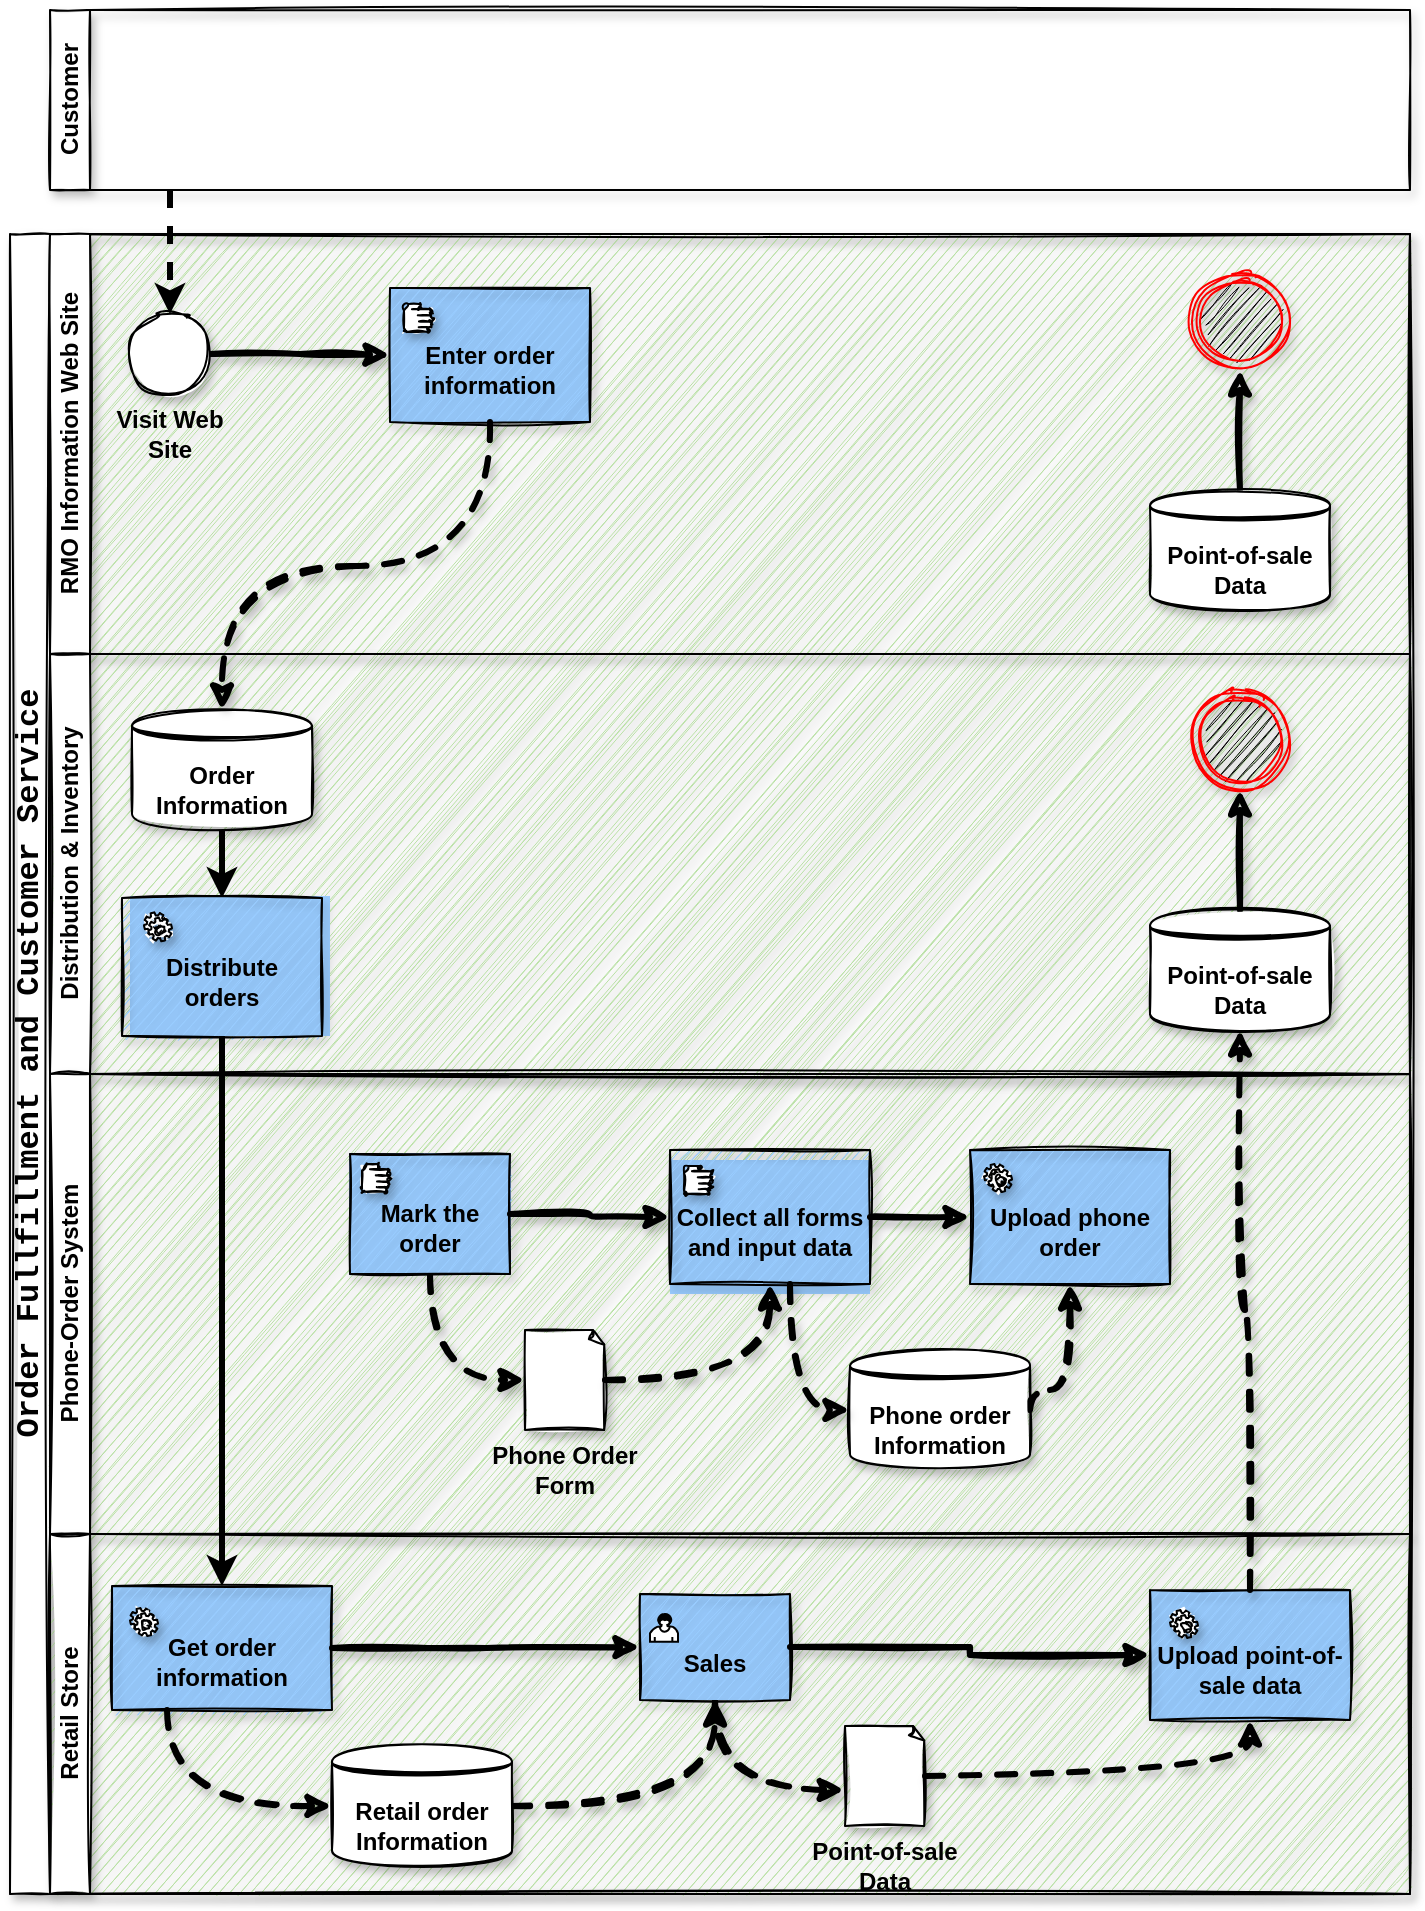 <mxfile version="14.6.1" type="github">
  <diagram id="prtHgNgQTEPvFCAcTncT" name="Page-1">
    <mxGraphModel dx="990" dy="548" grid="1" gridSize="10" guides="1" tooltips="1" connect="1" arrows="1" fold="1" page="1" pageScale="1" pageWidth="827" pageHeight="1169" math="0" shadow="0">
      <root>
        <mxCell id="0" />
        <mxCell id="1" parent="0" />
        <mxCell id="dNxyNK7c78bLwvsdeMH5-19" value="&lt;div style=&quot;font-family: &amp;#34;consolas&amp;#34; , &amp;#34;courier new&amp;#34; , monospace ; font-weight: normal ; line-height: 27px&quot;&gt;&lt;span style=&quot;font-weight: bold&quot;&gt;&lt;font style=&quot;font-size: 16px&quot;&gt;Order&amp;nbsp;Fullfillment&amp;nbsp;and&amp;nbsp;Customer&amp;nbsp;Service&lt;/font&gt;&lt;/span&gt;&lt;/div&gt;" style="swimlane;html=1;childLayout=stackLayout;resizeParent=1;resizeParentMax=0;horizontal=0;startSize=20;horizontalStack=0;shadow=1;sketch=1;swimlaneFillColor=#B9E0A5;rounded=0;glass=0;" parent="1" vertex="1">
          <mxGeometry x="80" y="122" width="700" height="830" as="geometry">
            <mxRectangle x="120" y="120" width="40" height="370" as="alternateBounds" />
          </mxGeometry>
        </mxCell>
        <mxCell id="589XAvg-LLkNVb0MRYLu-1" value="RMO Information Web Site" style="swimlane;html=1;startSize=20;horizontal=0;shadow=1;sketch=1;" vertex="1" parent="dNxyNK7c78bLwvsdeMH5-19">
          <mxGeometry x="20" width="680" height="210" as="geometry">
            <mxRectangle x="20" width="670" height="20" as="alternateBounds" />
          </mxGeometry>
        </mxCell>
        <mxCell id="589XAvg-LLkNVb0MRYLu-2" style="edgeStyle=orthogonalEdgeStyle;sketch=1;orthogonalLoop=1;jettySize=auto;html=1;entryX=0;entryY=0.5;entryDx=0;entryDy=0;shadow=1;strokeWidth=3;rounded=0;" edge="1" parent="589XAvg-LLkNVb0MRYLu-1" source="589XAvg-LLkNVb0MRYLu-11" target="589XAvg-LLkNVb0MRYLu-5">
          <mxGeometry relative="1" as="geometry" />
        </mxCell>
        <mxCell id="589XAvg-LLkNVb0MRYLu-4" value="" style="group;fillColor=#99CCFF;" vertex="1" connectable="0" parent="589XAvg-LLkNVb0MRYLu-1">
          <mxGeometry x="170" y="27" width="100" height="67" as="geometry" />
        </mxCell>
        <mxCell id="589XAvg-LLkNVb0MRYLu-5" value="&lt;b&gt;&lt;br&gt;Enter order information&lt;/b&gt;" style="rounded=0;whiteSpace=wrap;html=1;shadow=1;glass=0;sketch=1;fillColor=#99CCFF;" vertex="1" parent="589XAvg-LLkNVb0MRYLu-4">
          <mxGeometry width="100" height="67" as="geometry" />
        </mxCell>
        <mxCell id="589XAvg-LLkNVb0MRYLu-6" value="" style="shape=mxgraph.bpmn.manual_task;html=1;outlineConnect=0;rounded=0;shadow=1;glass=0;sketch=1;" vertex="1" parent="589XAvg-LLkNVb0MRYLu-4">
          <mxGeometry x="7" y="8" width="14" height="14" as="geometry" />
        </mxCell>
        <mxCell id="589XAvg-LLkNVb0MRYLu-8" style="edgeStyle=orthogonalEdgeStyle;sketch=1;orthogonalLoop=1;jettySize=auto;html=1;shadow=1;strokeWidth=3;rounded=0;" edge="1" parent="589XAvg-LLkNVb0MRYLu-1" source="589XAvg-LLkNVb0MRYLu-9" target="589XAvg-LLkNVb0MRYLu-13">
          <mxGeometry relative="1" as="geometry" />
        </mxCell>
        <mxCell id="589XAvg-LLkNVb0MRYLu-9" value="&lt;b&gt;Point-of-sale Data&lt;/b&gt;" style="shape=datastore;whiteSpace=wrap;html=1;rounded=0;shadow=1;glass=0;sketch=1;" vertex="1" parent="589XAvg-LLkNVb0MRYLu-1">
          <mxGeometry x="550" y="128" width="90" height="60" as="geometry" />
        </mxCell>
        <mxCell id="589XAvg-LLkNVb0MRYLu-10" value="" style="group" vertex="1" connectable="0" parent="589XAvg-LLkNVb0MRYLu-1">
          <mxGeometry x="25" y="40" width="70" height="70" as="geometry" />
        </mxCell>
        <mxCell id="589XAvg-LLkNVb0MRYLu-11" value="" style="ellipse;whiteSpace=wrap;html=1;shadow=1;sketch=1;" vertex="1" parent="589XAvg-LLkNVb0MRYLu-10">
          <mxGeometry x="15" width="40" height="40" as="geometry" />
        </mxCell>
        <mxCell id="589XAvg-LLkNVb0MRYLu-12" value="&lt;b&gt;Visit Web Site&lt;/b&gt;" style="text;html=1;strokeColor=none;fillColor=none;align=center;verticalAlign=middle;whiteSpace=wrap;rounded=0;shadow=1;glass=0;" vertex="1" parent="589XAvg-LLkNVb0MRYLu-10">
          <mxGeometry y="50" width="70" height="20" as="geometry" />
        </mxCell>
        <mxCell id="589XAvg-LLkNVb0MRYLu-13" value="" style="ellipse;html=1;shape=endState;fillColor=#000000;strokeColor=#ff0000;rounded=0;shadow=1;glass=0;sketch=1;" vertex="1" parent="589XAvg-LLkNVb0MRYLu-1">
          <mxGeometry x="570.5" y="18" width="49" height="50" as="geometry" />
        </mxCell>
        <mxCell id="dNxyNK7c78bLwvsdeMH5-20" value="Distribution &amp;amp; Inventory" style="swimlane;html=1;startSize=20;horizontal=0;shadow=1;sketch=1;" parent="dNxyNK7c78bLwvsdeMH5-19" vertex="1">
          <mxGeometry x="20" y="210" width="680" height="210" as="geometry">
            <mxRectangle x="20" width="670" height="20" as="alternateBounds" />
          </mxGeometry>
        </mxCell>
        <mxCell id="e2wK-yW2sYxYP3PSsNnn-109" style="edgeStyle=orthogonalEdgeStyle;sketch=1;orthogonalLoop=1;jettySize=auto;html=1;shadow=1;strokeWidth=3;rounded=0;" parent="dNxyNK7c78bLwvsdeMH5-20" source="e2wK-yW2sYxYP3PSsNnn-73" target="e2wK-yW2sYxYP3PSsNnn-108" edge="1">
          <mxGeometry relative="1" as="geometry" />
        </mxCell>
        <mxCell id="e2wK-yW2sYxYP3PSsNnn-73" value="&lt;b&gt;Point-of-sale Data&lt;/b&gt;" style="shape=datastore;whiteSpace=wrap;html=1;rounded=0;shadow=1;glass=0;sketch=1;" parent="dNxyNK7c78bLwvsdeMH5-20" vertex="1">
          <mxGeometry x="550" y="128" width="90" height="60" as="geometry" />
        </mxCell>
        <mxCell id="e2wK-yW2sYxYP3PSsNnn-108" value="" style="ellipse;html=1;shape=endState;fillColor=#000000;strokeColor=#ff0000;rounded=0;shadow=1;glass=0;sketch=1;" parent="dNxyNK7c78bLwvsdeMH5-20" vertex="1">
          <mxGeometry x="570.5" y="18" width="49" height="50" as="geometry" />
        </mxCell>
        <mxCell id="589XAvg-LLkNVb0MRYLu-91" style="edgeStyle=orthogonalEdgeStyle;rounded=0;orthogonalLoop=1;jettySize=auto;html=1;entryX=0.5;entryY=0;entryDx=0;entryDy=0;strokeWidth=3;" edge="1" parent="dNxyNK7c78bLwvsdeMH5-20" source="589XAvg-LLkNVb0MRYLu-3" target="589XAvg-LLkNVb0MRYLu-87">
          <mxGeometry relative="1" as="geometry" />
        </mxCell>
        <mxCell id="589XAvg-LLkNVb0MRYLu-3" value="&lt;b&gt;Order Information&lt;/b&gt;" style="shape=datastore;whiteSpace=wrap;html=1;rounded=0;shadow=1;glass=0;sketch=1;" vertex="1" parent="dNxyNK7c78bLwvsdeMH5-20">
          <mxGeometry x="41" y="28" width="90" height="60" as="geometry" />
        </mxCell>
        <mxCell id="589XAvg-LLkNVb0MRYLu-86" value="" style="group;fillColor=#99CCFF;" vertex="1" connectable="0" parent="dNxyNK7c78bLwvsdeMH5-20">
          <mxGeometry x="40" y="121" width="100" height="70" as="geometry" />
        </mxCell>
        <mxCell id="589XAvg-LLkNVb0MRYLu-90" value="" style="group" vertex="1" connectable="0" parent="589XAvg-LLkNVb0MRYLu-86">
          <mxGeometry width="100" height="70" as="geometry" />
        </mxCell>
        <mxCell id="589XAvg-LLkNVb0MRYLu-92" value="" style="group" vertex="1" connectable="0" parent="589XAvg-LLkNVb0MRYLu-90">
          <mxGeometry x="-4" y="1" width="100" height="69" as="geometry" />
        </mxCell>
        <mxCell id="589XAvg-LLkNVb0MRYLu-87" value="&lt;b&gt;&lt;br&gt;Distribute &lt;br&gt;orders&lt;/b&gt;" style="rounded=0;whiteSpace=wrap;html=1;shadow=1;glass=0;sketch=1;fillColor=#99CCFF;" vertex="1" parent="589XAvg-LLkNVb0MRYLu-92">
          <mxGeometry width="100" height="69" as="geometry" />
        </mxCell>
        <mxCell id="589XAvg-LLkNVb0MRYLu-89" value="" style="shape=mxgraph.bpmn.service_task;html=1;outlineConnect=0;rounded=0;shadow=1;glass=0;sketch=1;" vertex="1" parent="589XAvg-LLkNVb0MRYLu-92">
          <mxGeometry x="11" y="7.209" width="14" height="14.418" as="geometry" />
        </mxCell>
        <mxCell id="dNxyNK7c78bLwvsdeMH5-21" value="Phone-Order System" style="swimlane;html=1;startSize=20;horizontal=0;shadow=1;sketch=1;" parent="dNxyNK7c78bLwvsdeMH5-19" vertex="1">
          <mxGeometry x="20" y="420" width="680" height="230" as="geometry" />
        </mxCell>
        <mxCell id="e2wK-yW2sYxYP3PSsNnn-47" style="edgeStyle=orthogonalEdgeStyle;curved=1;sketch=1;orthogonalLoop=1;jettySize=auto;html=1;entryX=0;entryY=0.5;entryDx=0;entryDy=0;entryPerimeter=0;shadow=1;dashed=1;strokeWidth=3;exitX=0.5;exitY=1;exitDx=0;exitDy=0;" parent="dNxyNK7c78bLwvsdeMH5-21" source="dNxyNK7c78bLwvsdeMH5-26" target="e2wK-yW2sYxYP3PSsNnn-40" edge="1">
          <mxGeometry relative="1" as="geometry" />
        </mxCell>
        <mxCell id="e2wK-yW2sYxYP3PSsNnn-45" value="" style="group" parent="dNxyNK7c78bLwvsdeMH5-21" vertex="1" connectable="0">
          <mxGeometry x="220" y="128" width="75" height="80" as="geometry" />
        </mxCell>
        <mxCell id="e2wK-yW2sYxYP3PSsNnn-40" value="" style="whiteSpace=wrap;html=1;shape=mxgraph.basic.document;rounded=0;shadow=1;glass=0;sketch=1;" parent="e2wK-yW2sYxYP3PSsNnn-45" vertex="1">
          <mxGeometry x="17.5" width="40" height="50" as="geometry" />
        </mxCell>
        <mxCell id="e2wK-yW2sYxYP3PSsNnn-41" value="&lt;b&gt;Phone Order Form&lt;/b&gt;" style="text;html=1;strokeColor=none;fillColor=none;align=center;verticalAlign=middle;whiteSpace=wrap;rounded=0;shadow=1;glass=0;" parent="e2wK-yW2sYxYP3PSsNnn-45" vertex="1">
          <mxGeometry y="60" width="75" height="20" as="geometry" />
        </mxCell>
        <mxCell id="e2wK-yW2sYxYP3PSsNnn-51" value="" style="shape=mxgraph.bpmn.manual_task;html=1;outlineConnect=0;rounded=0;shadow=1;glass=0;sketch=1;" parent="dNxyNK7c78bLwvsdeMH5-21" vertex="1">
          <mxGeometry x="317" y="49" width="14" height="14" as="geometry" />
        </mxCell>
        <mxCell id="e2wK-yW2sYxYP3PSsNnn-52" value="" style="group;strokeColor=#6c8ebf;fillColor=#99CCFF;" parent="dNxyNK7c78bLwvsdeMH5-21" vertex="1" connectable="0">
          <mxGeometry x="150" y="40" width="80" height="60" as="geometry" />
        </mxCell>
        <mxCell id="dNxyNK7c78bLwvsdeMH5-26" value="&lt;b&gt;&lt;br&gt;Mark the order&lt;/b&gt;" style="rounded=0;whiteSpace=wrap;html=1;fontFamily=Helvetica;fontSize=12;fontColor=#000000;align=center;shadow=1;sketch=1;fillStyle=auto;fillColor=#99CCFF;" parent="e2wK-yW2sYxYP3PSsNnn-52" vertex="1">
          <mxGeometry width="80" height="60" as="geometry" />
        </mxCell>
        <mxCell id="e2wK-yW2sYxYP3PSsNnn-39" value="" style="shape=mxgraph.bpmn.manual_task;html=1;outlineConnect=0;rounded=0;shadow=1;glass=0;sketch=1;" parent="e2wK-yW2sYxYP3PSsNnn-52" vertex="1">
          <mxGeometry x="6" y="5" width="14" height="14" as="geometry" />
        </mxCell>
        <mxCell id="e2wK-yW2sYxYP3PSsNnn-54" value="" style="group;fillColor=#99CCFF;" parent="dNxyNK7c78bLwvsdeMH5-21" vertex="1" connectable="0">
          <mxGeometry x="310" y="43" width="100" height="67" as="geometry" />
        </mxCell>
        <mxCell id="e2wK-yW2sYxYP3PSsNnn-50" value="&lt;b&gt;&lt;br&gt;Collect all forms and input data&lt;/b&gt;" style="rounded=0;whiteSpace=wrap;html=1;shadow=1;glass=0;sketch=1;fillColor=#99CCFF;" parent="e2wK-yW2sYxYP3PSsNnn-54" vertex="1">
          <mxGeometry y="-5" width="100" height="67" as="geometry" />
        </mxCell>
        <mxCell id="e2wK-yW2sYxYP3PSsNnn-53" value="" style="shape=mxgraph.bpmn.manual_task;html=1;outlineConnect=0;rounded=0;shadow=1;glass=0;sketch=1;" parent="e2wK-yW2sYxYP3PSsNnn-54" vertex="1">
          <mxGeometry x="7" y="3" width="14" height="14" as="geometry" />
        </mxCell>
        <mxCell id="e2wK-yW2sYxYP3PSsNnn-55" style="edgeStyle=orthogonalEdgeStyle;curved=1;sketch=1;orthogonalLoop=1;jettySize=auto;html=1;entryX=0.5;entryY=1;entryDx=0;entryDy=0;shadow=1;dashed=1;strokeWidth=3;" parent="dNxyNK7c78bLwvsdeMH5-21" source="e2wK-yW2sYxYP3PSsNnn-40" target="e2wK-yW2sYxYP3PSsNnn-50" edge="1">
          <mxGeometry relative="1" as="geometry" />
        </mxCell>
        <mxCell id="e2wK-yW2sYxYP3PSsNnn-56" style="edgeStyle=orthogonalEdgeStyle;curved=1;sketch=1;orthogonalLoop=1;jettySize=auto;html=1;entryX=0;entryY=0.5;entryDx=0;entryDy=0;shadow=1;strokeWidth=3;" parent="dNxyNK7c78bLwvsdeMH5-21" source="dNxyNK7c78bLwvsdeMH5-26" target="e2wK-yW2sYxYP3PSsNnn-50" edge="1">
          <mxGeometry relative="1" as="geometry" />
        </mxCell>
        <mxCell id="e2wK-yW2sYxYP3PSsNnn-57" value="" style="group;container=1;" parent="dNxyNK7c78bLwvsdeMH5-21" vertex="1" connectable="0">
          <mxGeometry x="460" y="43" width="100" height="67" as="geometry" />
        </mxCell>
        <mxCell id="e2wK-yW2sYxYP3PSsNnn-60" value="" style="group;fillColor=#99CCFF;" parent="e2wK-yW2sYxYP3PSsNnn-57" vertex="1" connectable="0">
          <mxGeometry y="-5" width="100" height="67" as="geometry" />
        </mxCell>
        <mxCell id="e2wK-yW2sYxYP3PSsNnn-67" value="" style="group" parent="e2wK-yW2sYxYP3PSsNnn-60" vertex="1" connectable="0">
          <mxGeometry width="100" height="67" as="geometry" />
        </mxCell>
        <mxCell id="e2wK-yW2sYxYP3PSsNnn-77" value="" style="group" parent="e2wK-yW2sYxYP3PSsNnn-67" vertex="1" connectable="0">
          <mxGeometry width="100" height="67" as="geometry" />
        </mxCell>
        <mxCell id="e2wK-yW2sYxYP3PSsNnn-58" value="&lt;b&gt;&lt;br&gt;Upload phone order&lt;/b&gt;" style="rounded=0;whiteSpace=wrap;html=1;shadow=1;glass=0;sketch=1;fillColor=#99CCFF;" parent="e2wK-yW2sYxYP3PSsNnn-77" vertex="1">
          <mxGeometry width="100" height="67" as="geometry" />
        </mxCell>
        <mxCell id="e2wK-yW2sYxYP3PSsNnn-76" value="" style="shape=mxgraph.bpmn.service_task;html=1;outlineConnect=0;rounded=0;shadow=1;glass=0;sketch=1;" parent="e2wK-yW2sYxYP3PSsNnn-77" vertex="1">
          <mxGeometry x="7" y="7" width="14" height="14" as="geometry" />
        </mxCell>
        <mxCell id="e2wK-yW2sYxYP3PSsNnn-61" style="edgeStyle=orthogonalEdgeStyle;curved=1;sketch=1;orthogonalLoop=1;jettySize=auto;html=1;entryX=0;entryY=0.5;entryDx=0;entryDy=0;shadow=1;strokeWidth=3;" parent="dNxyNK7c78bLwvsdeMH5-21" source="e2wK-yW2sYxYP3PSsNnn-50" target="e2wK-yW2sYxYP3PSsNnn-58" edge="1">
          <mxGeometry relative="1" as="geometry" />
        </mxCell>
        <mxCell id="e2wK-yW2sYxYP3PSsNnn-64" style="edgeStyle=orthogonalEdgeStyle;curved=1;sketch=1;orthogonalLoop=1;jettySize=auto;html=1;entryX=0.5;entryY=1;entryDx=0;entryDy=0;shadow=1;dashed=1;strokeWidth=3;exitX=1;exitY=0.5;exitDx=0;exitDy=0;" parent="dNxyNK7c78bLwvsdeMH5-21" source="e2wK-yW2sYxYP3PSsNnn-62" target="e2wK-yW2sYxYP3PSsNnn-58" edge="1">
          <mxGeometry relative="1" as="geometry">
            <Array as="points">
              <mxPoint x="490" y="158" />
              <mxPoint x="510" y="158" />
            </Array>
          </mxGeometry>
        </mxCell>
        <mxCell id="e2wK-yW2sYxYP3PSsNnn-62" value="&lt;b&gt;Phone order Information&lt;/b&gt;" style="shape=datastore;whiteSpace=wrap;html=1;rounded=0;shadow=1;glass=0;sketch=1;" parent="dNxyNK7c78bLwvsdeMH5-21" vertex="1">
          <mxGeometry x="400" y="138" width="90" height="60" as="geometry" />
        </mxCell>
        <mxCell id="e2wK-yW2sYxYP3PSsNnn-63" style="edgeStyle=orthogonalEdgeStyle;curved=1;sketch=1;orthogonalLoop=1;jettySize=auto;html=1;entryX=0;entryY=0.5;entryDx=0;entryDy=0;shadow=1;strokeWidth=3;dashed=1;" parent="dNxyNK7c78bLwvsdeMH5-21" source="e2wK-yW2sYxYP3PSsNnn-50" target="e2wK-yW2sYxYP3PSsNnn-62" edge="1">
          <mxGeometry relative="1" as="geometry">
            <Array as="points">
              <mxPoint x="370" y="168" />
            </Array>
          </mxGeometry>
        </mxCell>
        <mxCell id="dNxyNK7c78bLwvsdeMH5-22" value="Retail Store" style="swimlane;html=1;startSize=20;horizontal=0;shadow=1;sketch=1;" parent="dNxyNK7c78bLwvsdeMH5-19" vertex="1">
          <mxGeometry x="20" y="650" width="680" height="180" as="geometry" />
        </mxCell>
        <mxCell id="e2wK-yW2sYxYP3PSsNnn-81" value="" style="group;fillColor=#99CCFF;" parent="dNxyNK7c78bLwvsdeMH5-22" vertex="1" connectable="0">
          <mxGeometry x="31" y="26" width="110" height="62" as="geometry" />
        </mxCell>
        <mxCell id="e2wK-yW2sYxYP3PSsNnn-78" value="&lt;b&gt;&lt;br&gt;Get order information&lt;/b&gt;" style="rounded=0;whiteSpace=wrap;html=1;shadow=1;glass=0;sketch=1;fillColor=#99CCFF;" parent="e2wK-yW2sYxYP3PSsNnn-81" vertex="1">
          <mxGeometry width="110" height="62" as="geometry" />
        </mxCell>
        <mxCell id="589XAvg-LLkNVb0MRYLu-94" value="" style="shape=mxgraph.bpmn.service_task;html=1;outlineConnect=0;rounded=0;shadow=1;glass=0;sketch=1;" vertex="1" parent="e2wK-yW2sYxYP3PSsNnn-81">
          <mxGeometry x="9" y="11" width="14" height="14" as="geometry" />
        </mxCell>
        <mxCell id="e2wK-yW2sYxYP3PSsNnn-86" style="edgeStyle=orthogonalEdgeStyle;curved=1;sketch=1;orthogonalLoop=1;jettySize=auto;html=1;entryX=0;entryY=0.5;entryDx=0;entryDy=0;shadow=1;dashed=1;strokeWidth=3;exitX=0.25;exitY=1;exitDx=0;exitDy=0;" parent="dNxyNK7c78bLwvsdeMH5-22" source="e2wK-yW2sYxYP3PSsNnn-78" target="589XAvg-LLkNVb0MRYLu-95" edge="1">
          <mxGeometry relative="1" as="geometry">
            <mxPoint x="197.42" y="120.85" as="targetPoint" />
          </mxGeometry>
        </mxCell>
        <mxCell id="e2wK-yW2sYxYP3PSsNnn-94" style="edgeStyle=orthogonalEdgeStyle;sketch=1;orthogonalLoop=1;jettySize=auto;html=1;entryX=-0.009;entryY=0.64;entryDx=0;entryDy=0;entryPerimeter=0;shadow=1;strokeWidth=3;curved=1;dashed=1;exitX=0.5;exitY=1;exitDx=0;exitDy=0;" parent="dNxyNK7c78bLwvsdeMH5-22" source="e2wK-yW2sYxYP3PSsNnn-87" target="e2wK-yW2sYxYP3PSsNnn-92" edge="1">
          <mxGeometry relative="1" as="geometry" />
        </mxCell>
        <mxCell id="e2wK-yW2sYxYP3PSsNnn-89" style="edgeStyle=orthogonalEdgeStyle;curved=1;sketch=1;orthogonalLoop=1;jettySize=auto;html=1;entryX=0.5;entryY=1;entryDx=0;entryDy=0;shadow=1;dashed=1;strokeWidth=3;exitX=1;exitY=0.5;exitDx=0;exitDy=0;" parent="dNxyNK7c78bLwvsdeMH5-22" source="589XAvg-LLkNVb0MRYLu-95" target="e2wK-yW2sYxYP3PSsNnn-87" edge="1">
          <mxGeometry relative="1" as="geometry">
            <mxPoint x="237.5" y="113" as="sourcePoint" />
          </mxGeometry>
        </mxCell>
        <mxCell id="e2wK-yW2sYxYP3PSsNnn-90" style="edgeStyle=orthogonalEdgeStyle;sketch=1;orthogonalLoop=1;jettySize=auto;html=1;entryX=0;entryY=0.5;entryDx=0;entryDy=0;shadow=1;strokeWidth=3;rounded=0;" parent="dNxyNK7c78bLwvsdeMH5-22" source="e2wK-yW2sYxYP3PSsNnn-78" target="e2wK-yW2sYxYP3PSsNnn-87" edge="1">
          <mxGeometry relative="1" as="geometry" />
        </mxCell>
        <mxCell id="e2wK-yW2sYxYP3PSsNnn-91" value="" style="group" parent="dNxyNK7c78bLwvsdeMH5-22" vertex="1" connectable="0">
          <mxGeometry x="380" y="96" width="75" height="80" as="geometry" />
        </mxCell>
        <mxCell id="e2wK-yW2sYxYP3PSsNnn-92" value="" style="whiteSpace=wrap;html=1;shape=mxgraph.basic.document;rounded=0;shadow=1;glass=0;sketch=1;" parent="e2wK-yW2sYxYP3PSsNnn-91" vertex="1">
          <mxGeometry x="17.5" width="40" height="50" as="geometry" />
        </mxCell>
        <mxCell id="e2wK-yW2sYxYP3PSsNnn-93" value="&lt;b&gt;Point-of-sale Data&lt;br&gt;&lt;/b&gt;" style="text;html=1;strokeColor=none;fillColor=none;align=center;verticalAlign=middle;whiteSpace=wrap;rounded=0;shadow=1;glass=0;" parent="e2wK-yW2sYxYP3PSsNnn-91" vertex="1">
          <mxGeometry y="60" width="75" height="20" as="geometry" />
        </mxCell>
        <mxCell id="e2wK-yW2sYxYP3PSsNnn-96" value="" style="group;fillColor=#99CCFF;" parent="dNxyNK7c78bLwvsdeMH5-22" vertex="1" connectable="0">
          <mxGeometry x="295" y="30" width="75" height="53" as="geometry" />
        </mxCell>
        <mxCell id="589XAvg-LLkNVb0MRYLu-99" value="" style="group" vertex="1" connectable="0" parent="e2wK-yW2sYxYP3PSsNnn-96">
          <mxGeometry width="75" height="53" as="geometry" />
        </mxCell>
        <mxCell id="e2wK-yW2sYxYP3PSsNnn-87" value="&lt;b&gt;&lt;br&gt;Sales&lt;/b&gt;" style="rounded=0;whiteSpace=wrap;html=1;shadow=1;glass=0;sketch=1;fillColor=#99CCFF;" parent="589XAvg-LLkNVb0MRYLu-99" vertex="1">
          <mxGeometry width="75" height="53" as="geometry" />
        </mxCell>
        <mxCell id="589XAvg-LLkNVb0MRYLu-96" value="" style="shape=mxgraph.bpmn.user_task;html=1;outlineConnect=0;" vertex="1" parent="589XAvg-LLkNVb0MRYLu-99">
          <mxGeometry x="5" y="9.89" width="14" height="14" as="geometry" />
        </mxCell>
        <mxCell id="e2wK-yW2sYxYP3PSsNnn-97" value="" style="group;" parent="dNxyNK7c78bLwvsdeMH5-22" vertex="1" connectable="0">
          <mxGeometry x="550" y="35" width="100" height="65" as="geometry" />
        </mxCell>
        <mxCell id="e2wK-yW2sYxYP3PSsNnn-100" value="" style="group;fillColor=#99CCFF;" parent="e2wK-yW2sYxYP3PSsNnn-97" vertex="1" connectable="0">
          <mxGeometry y="-7" width="100" height="65" as="geometry" />
        </mxCell>
        <mxCell id="589XAvg-LLkNVb0MRYLu-98" value="" style="group" vertex="1" connectable="0" parent="e2wK-yW2sYxYP3PSsNnn-100">
          <mxGeometry width="100" height="65" as="geometry" />
        </mxCell>
        <mxCell id="e2wK-yW2sYxYP3PSsNnn-98" value="&lt;b&gt;&lt;br&gt;Upload point-of-sale data&lt;/b&gt;" style="rounded=0;whiteSpace=wrap;html=1;shadow=1;glass=0;sketch=1;fillColor=#99CCFF;" parent="589XAvg-LLkNVb0MRYLu-98" vertex="1">
          <mxGeometry width="100" height="65" as="geometry" />
        </mxCell>
        <mxCell id="589XAvg-LLkNVb0MRYLu-97" value="" style="shape=mxgraph.bpmn.service_task;html=1;outlineConnect=0;rounded=0;shadow=1;glass=0;sketch=1;" vertex="1" parent="589XAvg-LLkNVb0MRYLu-98">
          <mxGeometry x="10" y="10.0" width="14" height="14" as="geometry" />
        </mxCell>
        <mxCell id="e2wK-yW2sYxYP3PSsNnn-102" style="edgeStyle=orthogonalEdgeStyle;sketch=1;orthogonalLoop=1;jettySize=auto;html=1;entryX=0.5;entryY=1;entryDx=0;entryDy=0;shadow=1;strokeWidth=3;curved=1;dashed=1;" parent="dNxyNK7c78bLwvsdeMH5-22" source="e2wK-yW2sYxYP3PSsNnn-92" target="e2wK-yW2sYxYP3PSsNnn-98" edge="1">
          <mxGeometry relative="1" as="geometry" />
        </mxCell>
        <mxCell id="e2wK-yW2sYxYP3PSsNnn-101" style="edgeStyle=orthogonalEdgeStyle;sketch=1;orthogonalLoop=1;jettySize=auto;html=1;shadow=1;strokeWidth=3;rounded=0;" parent="dNxyNK7c78bLwvsdeMH5-22" source="e2wK-yW2sYxYP3PSsNnn-87" edge="1" target="e2wK-yW2sYxYP3PSsNnn-98">
          <mxGeometry relative="1" as="geometry">
            <mxPoint x="550" y="-152" as="targetPoint" />
          </mxGeometry>
        </mxCell>
        <mxCell id="589XAvg-LLkNVb0MRYLu-95" value="&lt;b&gt;Retail order Information&lt;/b&gt;" style="shape=datastore;whiteSpace=wrap;html=1;rounded=0;shadow=1;glass=0;sketch=1;" vertex="1" parent="dNxyNK7c78bLwvsdeMH5-22">
          <mxGeometry x="141" y="106" width="90" height="60" as="geometry" />
        </mxCell>
        <mxCell id="e2wK-yW2sYxYP3PSsNnn-103" style="edgeStyle=orthogonalEdgeStyle;curved=1;sketch=1;orthogonalLoop=1;jettySize=auto;html=1;entryX=0.5;entryY=1;entryDx=0;entryDy=0;shadow=1;dashed=1;strokeWidth=3;" parent="dNxyNK7c78bLwvsdeMH5-19" source="e2wK-yW2sYxYP3PSsNnn-98" target="e2wK-yW2sYxYP3PSsNnn-73" edge="1">
          <mxGeometry relative="1" as="geometry" />
        </mxCell>
        <mxCell id="589XAvg-LLkNVb0MRYLu-7" style="edgeStyle=orthogonalEdgeStyle;sketch=1;orthogonalLoop=1;jettySize=auto;html=1;shadow=1;strokeWidth=3;curved=1;dashed=1;exitX=0.5;exitY=1;exitDx=0;exitDy=0;" edge="1" parent="dNxyNK7c78bLwvsdeMH5-19" source="589XAvg-LLkNVb0MRYLu-5" target="589XAvg-LLkNVb0MRYLu-3">
          <mxGeometry relative="1" as="geometry" />
        </mxCell>
        <mxCell id="589XAvg-LLkNVb0MRYLu-93" style="edgeStyle=orthogonalEdgeStyle;rounded=0;orthogonalLoop=1;jettySize=auto;html=1;entryX=0.5;entryY=0;entryDx=0;entryDy=0;strokeWidth=3;" edge="1" parent="dNxyNK7c78bLwvsdeMH5-19" source="589XAvg-LLkNVb0MRYLu-87" target="e2wK-yW2sYxYP3PSsNnn-78">
          <mxGeometry relative="1" as="geometry" />
        </mxCell>
        <mxCell id="589XAvg-LLkNVb0MRYLu-14" style="edgeStyle=orthogonalEdgeStyle;rounded=0;orthogonalLoop=1;jettySize=auto;html=1;entryX=0.5;entryY=0;entryDx=0;entryDy=0;strokeWidth=3;dashed=1;" edge="1" parent="1" source="e2wK-yW2sYxYP3PSsNnn-27" target="589XAvg-LLkNVb0MRYLu-11">
          <mxGeometry relative="1" as="geometry">
            <Array as="points">
              <mxPoint x="160" y="110" />
              <mxPoint x="160" y="110" />
            </Array>
          </mxGeometry>
        </mxCell>
        <mxCell id="e2wK-yW2sYxYP3PSsNnn-27" value="Customer" style="swimlane;html=1;startSize=20;horizontal=0;shadow=1;sketch=1;" parent="1" vertex="1">
          <mxGeometry x="100" y="10" width="680" height="90" as="geometry" />
        </mxCell>
      </root>
    </mxGraphModel>
  </diagram>
</mxfile>
